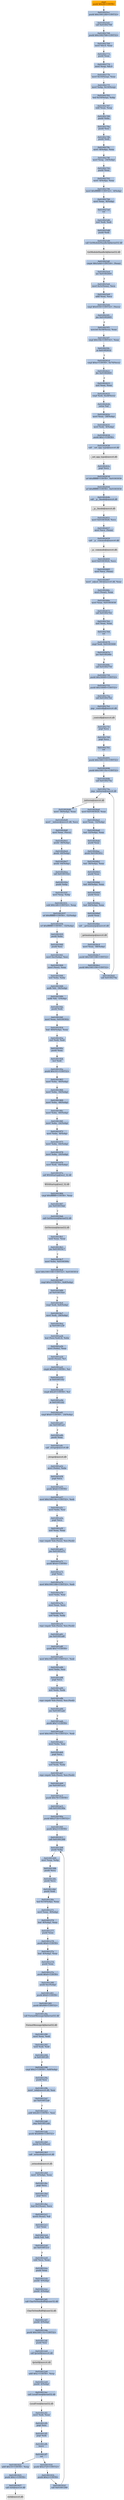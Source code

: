 digraph G {
node[shape=rectangle,style=filled,fillcolor=lightsteelblue,color=lightsteelblue]
bgcolor="transparent"
a0x010025capushl_0x28UINT8[label="start\npushl $0x28<UINT8>",color="lightgrey",fillcolor="orange"];
a0x010025ccpushl_0x1001240UINT32[label="0x010025cc\npushl $0x1001240<UINT32>"];
a0x010025d1call_0x01002768[label="0x010025d1\ncall 0x01002768"];
a0x01002768pushl_0x10027b8UINT32[label="0x01002768\npushl $0x10027b8<UINT32>"];
a0x0100276dmovl_fs_0_eax[label="0x0100276d\nmovl %fs:0, %eax"];
a0x01002773pushl_eax[label="0x01002773\npushl %eax"];
a0x01002774movl_esp_fs_0[label="0x01002774\nmovl %esp, %fs:0"];
a0x0100277bmovl_0x10esp__eax[label="0x0100277b\nmovl 0x10(%esp), %eax"];
a0x0100277fmovl_ebp_0x10esp_[label="0x0100277f\nmovl %ebp, 0x10(%esp)"];
a0x01002783leal_0x10esp__ebp[label="0x01002783\nleal 0x10(%esp), %ebp"];
a0x01002787subl_eax_esp[label="0x01002787\nsubl %eax, %esp"];
a0x01002789pushl_ebx[label="0x01002789\npushl %ebx"];
a0x0100278apushl_esi[label="0x0100278a\npushl %esi"];
a0x0100278bpushl_edi[label="0x0100278b\npushl %edi"];
a0x0100278cmovl__8ebp__eax[label="0x0100278c\nmovl -8(%ebp), %eax"];
a0x0100278fmovl_esp__24ebp_[label="0x0100278f\nmovl %esp, -24(%ebp)"];
a0x01002792pushl_eax[label="0x01002792\npushl %eax"];
a0x01002793movl__4ebp__eax[label="0x01002793\nmovl -4(%ebp), %eax"];
a0x01002796movl_0xffffffffUINT32__4ebp_[label="0x01002796\nmovl $0xffffffff<UINT32>, -4(%ebp)"];
a0x0100279dmovl_eax__8ebp_[label="0x0100279d\nmovl %eax, -8(%ebp)"];
a0x010027a0ret[label="0x010027a0\nret"];
a0x010025d6xorl_edi_edi[label="0x010025d6\nxorl %edi, %edi"];
a0x010025d8pushl_edi[label="0x010025d8\npushl %edi"];
a0x010025d9call_GetModuleHandleA_kernel32_dll[label="0x010025d9\ncall GetModuleHandleA@kernel32.dll"];
GetModuleHandleA_kernel32_dll[label="GetModuleHandleA@kernel32.dll",color="lightgrey",fillcolor="lightgrey"];
a0x010025dfcmpw_0x5a4dUINT16_eax_[label="0x010025df\ncmpw $0x5a4d<UINT16>, (%eax)"];
a0x010025e4jne_0x01002605[label="0x010025e4\njne 0x01002605"];
a0x010025e6movl_0x3ceax__ecx[label="0x010025e6\nmovl 0x3c(%eax), %ecx"];
a0x010025e9addl_eax_ecx[label="0x010025e9\naddl %eax, %ecx"];
a0x010025ebcmpl_0x4550UINT32_ecx_[label="0x010025eb\ncmpl $0x4550<UINT32>, (%ecx)"];
a0x010025f1jne_0x01002605[label="0x010025f1\njne 0x01002605"];
a0x010025f3movzwl_0x18ecx__eax[label="0x010025f3\nmovzwl 0x18(%ecx), %eax"];
a0x010025f7cmpl_0x10bUINT32_eax[label="0x010025f7\ncmpl $0x10b<UINT32>, %eax"];
a0x010025fcje_0x0100261d[label="0x010025fc\nje 0x0100261d"];
a0x0100261dcmpl_0xeUINT8_0x74ecx_[label="0x0100261d\ncmpl $0xe<UINT8>, 0x74(%ecx)"];
a0x01002621jbe_0x01002605[label="0x01002621\njbe 0x01002605"];
a0x01002623xorl_eax_eax[label="0x01002623\nxorl %eax, %eax"];
a0x01002625cmpl_edi_0xe8ecx_[label="0x01002625\ncmpl %edi, 0xe8(%ecx)"];
a0x0100262bsetne_al[label="0x0100262b\nsetne %al"];
a0x0100262emovl_eax__28ebp_[label="0x0100262e\nmovl %eax, -28(%ebp)"];
a0x01002631movl_edi__4ebp_[label="0x01002631\nmovl %edi, -4(%ebp)"];
a0x01002634pushl_0x1UINT8[label="0x01002634\npushl $0x1<UINT8>"];
a0x01002636call___set_app_type_msvcrt_dll[label="0x01002636\ncall __set_app_type@msvcrt.dll"];
a__set_app_type_msvcrt_dll[label="__set_app_type@msvcrt.dll",color="lightgrey",fillcolor="lightgrey"];
a0x0100263cpopl_ecx[label="0x0100263c\npopl %ecx"];
a0x0100263dorl_0xffffffffUINT8_0x01003030[label="0x0100263d\norl $0xffffffff<UINT8>, 0x01003030"];
a0x01002644orl_0xffffffffUINT8_0x01003034[label="0x01002644\norl $0xffffffff<UINT8>, 0x01003034"];
a0x0100264bcall___p__fmode_msvcrt_dll[label="0x0100264b\ncall __p__fmode@msvcrt.dll"];
a__p__fmode_msvcrt_dll[label="__p__fmode@msvcrt.dll",color="lightgrey",fillcolor="lightgrey"];
a0x01002651movl_0x01003028_ecx[label="0x01002651\nmovl 0x01003028, %ecx"];
a0x01002657movl_ecx_eax_[label="0x01002657\nmovl %ecx, (%eax)"];
a0x01002659call___p__commode_msvcrt_dll[label="0x01002659\ncall __p__commode@msvcrt.dll"];
a__p__commode_msvcrt_dll[label="__p__commode@msvcrt.dll",color="lightgrey",fillcolor="lightgrey"];
a0x0100265fmovl_0x01003024_ecx[label="0x0100265f\nmovl 0x01003024, %ecx"];
a0x01002665movl_ecx_eax_[label="0x01002665\nmovl %ecx, (%eax)"];
a0x01002667movl__adjust_fdiv_msvcrt_dll_eax[label="0x01002667\nmovl _adjust_fdiv@msvcrt.dll, %eax"];
a0x0100266cmovl_eax__eax[label="0x0100266c\nmovl (%eax), %eax"];
a0x0100266emovl_eax_0x01003038[label="0x0100266e\nmovl %eax, 0x01003038"];
a0x01002673call_0x01002762[label="0x01002673\ncall 0x01002762"];
a0x01002762xorl_eax_eax[label="0x01002762\nxorl %eax, %eax"];
a0x01002764ret[label="0x01002764\nret"];
a0x01002678cmpl_edi_0x01003008[label="0x01002678\ncmpl %edi, 0x01003008"];
a0x0100267ejne_0x0100268c[label="0x0100267e\njne 0x0100268c"];
a0x0100268ccall_0x01002750[label="0x0100268c\ncall 0x01002750"];
a0x01002750pushl_0x30000UINT32[label="0x01002750\npushl $0x30000<UINT32>"];
a0x01002755pushl_0x10000UINT32[label="0x01002755\npushl $0x10000<UINT32>"];
a0x0100275acall_0x010027b2[label="0x0100275a\ncall 0x010027b2"];
a0x010027b2jmp__controlfp_msvcrt_dll[label="0x010027b2\njmp _controlfp@msvcrt.dll"];
a_controlfp_msvcrt_dll[label="_controlfp@msvcrt.dll",color="lightgrey",fillcolor="lightgrey"];
a0x0100275fpopl_ecx[label="0x0100275f\npopl %ecx"];
a0x01002760popl_ecx[label="0x01002760\npopl %ecx"];
a0x01002761ret[label="0x01002761\nret"];
a0x01002691pushl_0x1001110UINT32[label="0x01002691\npushl $0x1001110<UINT32>"];
a0x01002696pushl_0x100110cUINT32[label="0x01002696\npushl $0x100110c<UINT32>"];
a0x0100269bcall_0x0100274a[label="0x0100269b\ncall 0x0100274a"];
a0x0100274ajmp__initterm_msvcrt_dll[label="0x0100274a\njmp _initterm@msvcrt.dll"];
a_initterm_msvcrt_dll[label="_initterm@msvcrt.dll",color="lightgrey",fillcolor="lightgrey"];
a0x010026a0movl_0x01003020_eax[label="0x010026a0\nmovl 0x01003020, %eax"];
a0x010026a5movl_eax__32ebp_[label="0x010026a5\nmovl %eax, -32(%ebp)"];
a0x010026a8leal__32ebp__eax[label="0x010026a8\nleal -32(%ebp), %eax"];
a0x010026abpushl_eax[label="0x010026ab\npushl %eax"];
a0x010026acpushl_0x0100301c[label="0x010026ac\npushl 0x0100301c"];
a0x010026b2leal__36ebp__eax[label="0x010026b2\nleal -36(%ebp), %eax"];
a0x010026b5pushl_eax[label="0x010026b5\npushl %eax"];
a0x010026b6leal__40ebp__eax[label="0x010026b6\nleal -40(%ebp), %eax"];
a0x010026b9pushl_eax[label="0x010026b9\npushl %eax"];
a0x010026baleal__44ebp__eax[label="0x010026ba\nleal -44(%ebp), %eax"];
a0x010026bdpushl_eax[label="0x010026bd\npushl %eax"];
a0x010026becall___getmainargs_msvcrt_dll[label="0x010026be\ncall __getmainargs@msvcrt.dll"];
a__getmainargs_msvcrt_dll[label="__getmainargs@msvcrt.dll",color="lightgrey",fillcolor="lightgrey"];
a0x010026c4movl_eax__48ebp_[label="0x010026c4\nmovl %eax, -48(%ebp)"];
a0x010026c7pushl_0x1001108UINT32[label="0x010026c7\npushl $0x1001108<UINT32>"];
a0x010026ccpushl_0x1001104UINT32[label="0x010026cc\npushl $0x1001104<UINT32>"];
a0x010026d1call_0x0100274a[label="0x010026d1\ncall 0x0100274a"];
a0x010026d6movl__36ebp__eax[label="0x010026d6\nmovl -36(%ebp), %eax"];
a0x010026d9movl___initenv_msvcrt_dll_ecx[label="0x010026d9\nmovl __initenv@msvcrt.dll, %ecx"];
a0x010026dfmovl_eax_ecx_[label="0x010026df\nmovl %eax, (%ecx)"];
a0x010026e1pushl__36ebp_[label="0x010026e1\npushl -36(%ebp)"];
a0x010026e4pushl__40ebp_[label="0x010026e4\npushl -40(%ebp)"];
a0x010026e7pushl__44ebp_[label="0x010026e7\npushl -44(%ebp)"];
a0x010026eacall_0x0100192e[label="0x010026ea\ncall 0x0100192e"];
a0x0100192epushl_ebp[label="0x0100192e\npushl %ebp"];
a0x0100192fmovl_esp_ebp[label="0x0100192f\nmovl %esp, %ebp"];
a0x01001931subl_0x1d0UINT32_esp[label="0x01001931\nsubl $0x1d0<UINT32>, %esp"];
a0x01001937orl_0xffffffffUINT8__52ebp_[label="0x01001937\norl $0xffffffff<UINT8>, -52(%ebp)"];
a0x0100193borl_0xffffffffUINT8__32ebp_[label="0x0100193b\norl $0xffffffff<UINT8>, -32(%ebp)"];
a0x0100193fpushl_ebx[label="0x0100193f\npushl %ebx"];
a0x01001940pushl_esi[label="0x01001940\npushl %esi"];
a0x01001941movl_0xcebp__esi[label="0x01001941\nmovl 0xc(%ebp), %esi"];
a0x01001944movl_esi__eax[label="0x01001944\nmovl (%esi), %eax"];
a0x01001946xorl_ebx_ebx[label="0x01001946\nxorl %ebx, %ebx"];
a0x01001948andb_bl__36ebp_[label="0x01001948\nandb %bl, -36(%ebp)"];
a0x0100194bandb_bl__1ebp_[label="0x0100194b\nandb %bl, -1(%ebp)"];
a0x0100194epushl_edi[label="0x0100194e\npushl %edi"];
a0x0100194fmovl_eax_0x0100302c[label="0x0100194f\nmovl %eax, 0x0100302c"];
a0x01001954leal__464ebp__eax[label="0x01001954\nleal -464(%ebp), %eax"];
a0x0100195axorl_edi_edi[label="0x0100195a\nxorl %edi, %edi"];
a0x0100195cpushl_eax[label="0x0100195c\npushl %eax"];
a0x0100195dincl_edi[label="0x0100195d\nincl %edi"];
a0x0100195epushl_0x101UINT32[label="0x0100195e\npushl $0x101<UINT32>"];
a0x01001963movl_ebx__40ebp_[label="0x01001963\nmovl %ebx, -40(%ebp)"];
a0x01001966movl_ebx__56ebp_[label="0x01001966\nmovl %ebx, -56(%ebp)"];
a0x01001969movl_ebx__48ebp_[label="0x01001969\nmovl %ebx, -48(%ebp)"];
a0x0100196cmovl_ebx__60ebp_[label="0x0100196c\nmovl %ebx, -60(%ebp)"];
a0x0100196fmovl_ebx__24ebp_[label="0x0100196f\nmovl %ebx, -24(%ebp)"];
a0x01001972movl_ebx__8ebp_[label="0x01001972\nmovl %ebx, -8(%ebp)"];
a0x01001975movl_ebx__64ebp_[label="0x01001975\nmovl %ebx, -64(%ebp)"];
a0x01001978movl_ebx__20ebp_[label="0x01001978\nmovl %ebx, -20(%ebp)"];
a0x0100197bmovl_edi__44ebp_[label="0x0100197b\nmovl %edi, -44(%ebp)"];
a0x0100197ecall_WSAStartup_ws2_32_dll[label="0x0100197e\ncall WSAStartup@ws2_32.dll"];
WSAStartup_ws2_32_dll[label="WSAStartup@ws2_32.dll",color="lightgrey",fillcolor="lightgrey"];
a0x01001984cmpl_0xffffffffUINT8_eax[label="0x01001984\ncmpl $0xffffffff<UINT8>, %eax"];
a0x01001987jne_0x010019ab[label="0x01001987\njne 0x010019ab"];
a0x010019abcall_GetVersion_kernel32_dll[label="0x010019ab\ncall GetVersion@kernel32.dll"];
GetVersion_kernel32_dll[label="GetVersion@kernel32.dll",color="lightgrey",fillcolor="lightgrey"];
a0x010019b1testl_eax_eax[label="0x010019b1\ntestl %eax, %eax"];
a0x010019b3jns_0x010019c7[label="0x010019b3\njns 0x010019c7"];
a0x010019c7movl_ebx_0x0100300c[label="0x010019c7\nmovl %ebx, 0x0100300c"];
a0x010019cdmovl_0x1001198UINT32_0x01003014[label="0x010019cd\nmovl $0x1001198<UINT32>, 0x01003014"];
a0x010019d7cmpl_0x2UINT8_0x8ebp_[label="0x010019d7\ncmpl $0x2<UINT8>, 0x8(%ebp)"];
a0x010019dbjnl_0x010019e4[label="0x010019db\njnl 0x010019e4"];
a0x010019e4cmpl_edi_0x8ebp_[label="0x010019e4\ncmpl %edi, 0x8(%ebp)"];
a0x010019e7movl_edi__28ebp_[label="0x010019e7\nmovl %edi, -28(%ebp)"];
a0x010019eajg_0x01001a28[label="0x010019ea\njg 0x01001a28"];
a0x01001a28leal_esiedi4__ebx[label="0x01001a28\nleal (%esi,%edi,4), %ebx"];
a0x01001a2bmovl_ebx__eax[label="0x01001a2b\nmovl (%ebx), %eax"];
a0x01001a2dmovb_eax__cl[label="0x01001a2d\nmovb (%eax), %cl"];
a0x01001a2fcmpb_0x2dUINT8_cl[label="0x01001a2f\ncmpb $0x2d<UINT8>, %cl"];
a0x01001a32je_0x01001cb2[label="0x01001a32\nje 0x01001cb2"];
a0x01001a38cmpb_0x2fUINT8_cl[label="0x01001a38\ncmpb $0x2f<UINT8>, %cl"];
a0x01001a3bje_0x01001cb2[label="0x01001a3b\nje 0x01001cb2"];
a0x01001a41cmpl_0x0UINT8__24ebp_[label="0x01001a41\ncmpl $0x0<UINT8>, -24(%ebp)"];
a0x01001a45jne_0x01001acf[label="0x01001a45\njne 0x01001acf"];
a0x01001a4bpushl_eax[label="0x01001a4b\npushl %eax"];
a0x01001a4ccall__strupr_msvcrt_dll[label="0x01001a4c\ncall _strupr@msvcrt.dll"];
a_strupr_msvcrt_dll[label="_strupr@msvcrt.dll",color="lightgrey",fillcolor="lightgrey"];
a0x01001a52movl_ebx__ebx[label="0x01001a52\nmovl (%ebx), %ebx"];
a0x01001a54popl_ecx[label="0x01001a54\npopl %ecx"];
a0x01001a55pushl_0x6UINT8[label="0x01001a55\npushl $0x6<UINT8>"];
a0x01001a57movl_0x100118cUINT32_edi[label="0x01001a57\nmovl $0x100118c<UINT32>, %edi"];
a0x01001a5cmovl_ebx_esi[label="0x01001a5c\nmovl %ebx, %esi"];
a0x01001a5epopl_ecx[label="0x01001a5e\npopl %ecx"];
a0x01001a5fxorl_eax_eax[label="0x01001a5f\nxorl %eax, %eax"];
a0x01001a61repz_cmpsb_ds_esi__es_edi_[label="0x01001a61\nrepz cmpsb %ds:(%esi), %es:(%edi)"];
a0x01001a63jne_0x01001a71[label="0x01001a63\njne 0x01001a71"];
a0x01001a71pushl_0x4UINT8[label="0x01001a71\npushl $0x4<UINT8>"];
a0x01001a73popl_eax[label="0x01001a73\npopl %eax"];
a0x01001a74movl_0x1001188UINT32_edi[label="0x01001a74\nmovl $0x1001188<UINT32>, %edi"];
a0x01001a79movl_ebx_esi[label="0x01001a79\nmovl %ebx, %esi"];
a0x01001a7bmovl_eax_ecx[label="0x01001a7b\nmovl %eax, %ecx"];
a0x01001a7dxorl_edx_edx[label="0x01001a7d\nxorl %edx, %edx"];
a0x01001a7frepz_cmpsb_ds_esi__es_edi_[label="0x01001a7f\nrepz cmpsb %ds:(%esi), %es:(%edi)"];
a0x01001a81jne_0x01001a8f[label="0x01001a81\njne 0x01001a8f"];
a0x01001a8fpushl_0x7UINT8[label="0x01001a8f\npushl $0x7<UINT8>"];
a0x01001a91movl_0x1001180UINT32_edi[label="0x01001a91\nmovl $0x1001180<UINT32>, %edi"];
a0x01001a96movl_ebx_esi[label="0x01001a96\nmovl %ebx, %esi"];
a0x01001a98popl_ecx[label="0x01001a98\npopl %ecx"];
a0x01001a99xorl_edx_edx[label="0x01001a99\nxorl %edx, %edx"];
a0x01001a9brepz_cmpsb_ds_esi__es_edi_[label="0x01001a9b\nrepz cmpsb %ds:(%esi), %es:(%edi)"];
a0x01001a9djne_0x01001aab[label="0x01001a9d\njne 0x01001aab"];
a0x01001aabpushl_0x7UINT8[label="0x01001aab\npushl $0x7<UINT8>"];
a0x01001aadmovl_0x1001178UINT32_edi[label="0x01001aad\nmovl $0x1001178<UINT32>, %edi"];
a0x01001ab2movl_ebx_esi[label="0x01001ab2\nmovl %ebx, %esi"];
a0x01001ab4popl_ecx[label="0x01001ab4\npopl %ecx"];
a0x01001ab5xorl_edx_edx[label="0x01001ab5\nxorl %edx, %edx"];
a0x01001ab7repz_cmpsb_ds_esi__es_edi_[label="0x01001ab7\nrepz cmpsb %ds:(%esi), %es:(%edi)"];
a0x01001ab9jne_0x01001ac3[label="0x01001ab9\njne 0x01001ac3"];
a0x01001ac3pushl_0x78UINT8[label="0x01001ac3\npushl $0x78<UINT8>"];
a0x01001ac5call_0x0100190a[label="0x01001ac5\ncall 0x0100190a"];
a0x0100190apushl_0x272bUINT32[label="0x0100190a\npushl $0x272b<UINT32>"];
a0x0100190fpushl_0x2UINT8[label="0x0100190f\npushl $0x2<UINT8>"];
a0x01001911call_0x01001268[label="0x01001911\ncall 0x01001268"];
a0x01001268pushl_ebp[label="0x01001268\npushl %ebp"];
a0x01001269movl_esp_ebp[label="0x01001269\nmovl %esp, %ebp"];
a0x0100126bpushl_ecx[label="0x0100126b\npushl %ecx"];
a0x0100126cpushl_ecx[label="0x0100126c\npushl %ecx"];
a0x0100126dpushl_edi[label="0x0100126d\npushl %edi"];
a0x0100126eleal_0x10ebp__eax[label="0x0100126e\nleal 0x10(%ebp), %eax"];
a0x01001271movl_eax__8ebp_[label="0x01001271\nmovl %eax, -8(%ebp)"];
a0x01001274leal__8ebp__eax[label="0x01001274\nleal -8(%ebp), %eax"];
a0x01001277pushl_eax[label="0x01001277\npushl %eax"];
a0x01001278pushl_0x0UINT8[label="0x01001278\npushl $0x0<UINT8>"];
a0x0100127aleal__4ebp__eax[label="0x0100127a\nleal -4(%ebp), %eax"];
a0x0100127dpushl_eax[label="0x0100127d\npushl %eax"];
a0x0100127epushl_0x0UINT8[label="0x0100127e\npushl $0x0<UINT8>"];
a0x01001280pushl_0xcebp_[label="0x01001280\npushl 0xc(%ebp)"];
a0x01001283pushl_0x0UINT8[label="0x01001283\npushl $0x0<UINT8>"];
a0x01001285pushl_0x900UINT32[label="0x01001285\npushl $0x900<UINT32>"];
a0x0100128acall_FormatMessageA_kernel32_dll[label="0x0100128a\ncall FormatMessageA@kernel32.dll"];
FormatMessageA_kernel32_dll[label="FormatMessageA@kernel32.dll",color="lightgrey",fillcolor="lightgrey"];
a0x01001290movl_eax_edi[label="0x01001290\nmovl %eax, %edi"];
a0x01001292testl_edi_edi[label="0x01001292\ntestl %edi, %edi"];
a0x01001294je_0x010012f5[label="0x01001294\nje 0x010012f5"];
a0x01001296cmpl_0x2UINT8_0x8ebp_[label="0x01001296\ncmpl $0x2<UINT8>, 0x8(%ebp)"];
a0x0100129apushl_esi[label="0x0100129a\npushl %esi"];
a0x0100129bmovl__iob_msvcrt_dll_esi[label="0x0100129b\nmovl _iob@msvcrt.dll, %esi"];
a0x010012a1jne_0x010012a8[label="0x010012a1\njne 0x010012a8"];
a0x010012a3addl_0x40UINT8_esi[label="0x010012a3\naddl $0x40<UINT8>, %esi"];
a0x010012a6jmp_0x010012ab[label="0x010012a6\njmp 0x010012ab"];
a0x010012abpushl_0x8000UINT32[label="0x010012ab\npushl $0x8000<UINT32>"];
a0x010012b0pushl_0x10esi_[label="0x010012b0\npushl 0x10(%esi)"];
a0x010012b3call__setmode_msvcrt_dll[label="0x010012b3\ncall _setmode@msvcrt.dll"];
a_setmode_msvcrt_dll[label="_setmode@msvcrt.dll",color="lightgrey",fillcolor="lightgrey"];
a0x010012b9movl__4ebp__eax[label="0x010012b9\nmovl -4(%ebp), %eax"];
a0x010012bcpopl_ecx[label="0x010012bc\npopl %ecx"];
a0x010012bdpopl_ecx[label="0x010012bd\npopl %ecx"];
a0x010012beleal_0x1eax__ecx[label="0x010012be\nleal 0x1(%eax), %ecx"];
a0x010012c1movb_eax__dl[label="0x010012c1\nmovb (%eax), %dl"];
a0x010012c3incl_eax[label="0x010012c3\nincl %eax"];
a0x010012c4testb_dl_dl[label="0x010012c4\ntestb %dl, %dl"];
a0x010012c6jne_0x010012c1[label="0x010012c6\njne 0x010012c1"];
a0x010012c8subl_ecx_eax[label="0x010012c8\nsubl %ecx, %eax"];
a0x010012capushl_eax[label="0x010012ca\npushl %eax"];
a0x010012cbpushl__4ebp_[label="0x010012cb\npushl -4(%ebp)"];
a0x010012cepushl__4ebp_[label="0x010012ce\npushl -4(%ebp)"];
a0x010012d1call_CharToOemBuffA_user32_dll[label="0x010012d1\ncall CharToOemBuffA@user32.dll"];
CharToOemBuffA_user32_dll[label="CharToOemBuffA@user32.dll",color="lightgrey",fillcolor="lightgrey"];
a0x010012d7pushl__4ebp_[label="0x010012d7\npushl -4(%ebp)"];
a0x010012dapushl_0x100113cUINT32[label="0x010012da\npushl $0x100113c<UINT32>"];
a0x010012dfpushl_esi[label="0x010012df\npushl %esi"];
a0x010012e0call_fprintf_msvcrt_dll[label="0x010012e0\ncall fprintf@msvcrt.dll"];
fprintf_msvcrt_dll[label="fprintf@msvcrt.dll",color="lightgrey",fillcolor="lightgrey"];
a0x010012e6addl_0xcUINT8_esp[label="0x010012e6\naddl $0xc<UINT8>, %esp"];
a0x010012e9pushl__4ebp_[label="0x010012e9\npushl -4(%ebp)"];
a0x010012eccall_LocalFree_kernel32_dll[label="0x010012ec\ncall LocalFree@kernel32.dll"];
LocalFree_kernel32_dll[label="LocalFree@kernel32.dll",color="lightgrey",fillcolor="lightgrey"];
a0x010012f2movl_edi_eax[label="0x010012f2\nmovl %edi, %eax"];
a0x010012f4popl_esi[label="0x010012f4\npopl %esi"];
a0x010012f5popl_edi[label="0x010012f5\npopl %edi"];
a0x010012f6leave_[label="0x010012f6\nleave "];
a0x010012f7ret[label="0x010012f7\nret"];
a0x01001916pushl_0x272fUINT32[label="0x01001916\npushl $0x272f<UINT32>"];
a0x0100191bpushl_0x2UINT8[label="0x0100191b\npushl $0x2<UINT8>"];
a0x0100191dcall_0x01001268[label="0x0100191d\ncall 0x01001268"];
a0x01001922addl_0x10UINT8_esp[label="0x01001922\naddl $0x10<UINT8>, %esp"];
a0x01001925pushl_0x1UINT8[label="0x01001925\npushl $0x1<UINT8>"];
a0x01001927call_exit_msvcrt_dll[label="0x01001927\ncall exit@msvcrt.dll"];
exit_msvcrt_dll[label="exit@msvcrt.dll",color="lightgrey",fillcolor="lightgrey"];
a0x010025capushl_0x28UINT8 -> a0x010025ccpushl_0x1001240UINT32 [color="#000000"];
a0x010025ccpushl_0x1001240UINT32 -> a0x010025d1call_0x01002768 [color="#000000"];
a0x010025d1call_0x01002768 -> a0x01002768pushl_0x10027b8UINT32 [color="#000000"];
a0x01002768pushl_0x10027b8UINT32 -> a0x0100276dmovl_fs_0_eax [color="#000000"];
a0x0100276dmovl_fs_0_eax -> a0x01002773pushl_eax [color="#000000"];
a0x01002773pushl_eax -> a0x01002774movl_esp_fs_0 [color="#000000"];
a0x01002774movl_esp_fs_0 -> a0x0100277bmovl_0x10esp__eax [color="#000000"];
a0x0100277bmovl_0x10esp__eax -> a0x0100277fmovl_ebp_0x10esp_ [color="#000000"];
a0x0100277fmovl_ebp_0x10esp_ -> a0x01002783leal_0x10esp__ebp [color="#000000"];
a0x01002783leal_0x10esp__ebp -> a0x01002787subl_eax_esp [color="#000000"];
a0x01002787subl_eax_esp -> a0x01002789pushl_ebx [color="#000000"];
a0x01002789pushl_ebx -> a0x0100278apushl_esi [color="#000000"];
a0x0100278apushl_esi -> a0x0100278bpushl_edi [color="#000000"];
a0x0100278bpushl_edi -> a0x0100278cmovl__8ebp__eax [color="#000000"];
a0x0100278cmovl__8ebp__eax -> a0x0100278fmovl_esp__24ebp_ [color="#000000"];
a0x0100278fmovl_esp__24ebp_ -> a0x01002792pushl_eax [color="#000000"];
a0x01002792pushl_eax -> a0x01002793movl__4ebp__eax [color="#000000"];
a0x01002793movl__4ebp__eax -> a0x01002796movl_0xffffffffUINT32__4ebp_ [color="#000000"];
a0x01002796movl_0xffffffffUINT32__4ebp_ -> a0x0100279dmovl_eax__8ebp_ [color="#000000"];
a0x0100279dmovl_eax__8ebp_ -> a0x010027a0ret [color="#000000"];
a0x010027a0ret -> a0x010025d6xorl_edi_edi [color="#000000"];
a0x010025d6xorl_edi_edi -> a0x010025d8pushl_edi [color="#000000"];
a0x010025d8pushl_edi -> a0x010025d9call_GetModuleHandleA_kernel32_dll [color="#000000"];
a0x010025d9call_GetModuleHandleA_kernel32_dll -> GetModuleHandleA_kernel32_dll [color="#000000"];
GetModuleHandleA_kernel32_dll -> a0x010025dfcmpw_0x5a4dUINT16_eax_ [color="#000000"];
a0x010025dfcmpw_0x5a4dUINT16_eax_ -> a0x010025e4jne_0x01002605 [color="#000000"];
a0x010025e4jne_0x01002605 -> a0x010025e6movl_0x3ceax__ecx [color="#000000",label="F"];
a0x010025e6movl_0x3ceax__ecx -> a0x010025e9addl_eax_ecx [color="#000000"];
a0x010025e9addl_eax_ecx -> a0x010025ebcmpl_0x4550UINT32_ecx_ [color="#000000"];
a0x010025ebcmpl_0x4550UINT32_ecx_ -> a0x010025f1jne_0x01002605 [color="#000000"];
a0x010025f1jne_0x01002605 -> a0x010025f3movzwl_0x18ecx__eax [color="#000000",label="F"];
a0x010025f3movzwl_0x18ecx__eax -> a0x010025f7cmpl_0x10bUINT32_eax [color="#000000"];
a0x010025f7cmpl_0x10bUINT32_eax -> a0x010025fcje_0x0100261d [color="#000000"];
a0x010025fcje_0x0100261d -> a0x0100261dcmpl_0xeUINT8_0x74ecx_ [color="#000000",label="T"];
a0x0100261dcmpl_0xeUINT8_0x74ecx_ -> a0x01002621jbe_0x01002605 [color="#000000"];
a0x01002621jbe_0x01002605 -> a0x01002623xorl_eax_eax [color="#000000",label="F"];
a0x01002623xorl_eax_eax -> a0x01002625cmpl_edi_0xe8ecx_ [color="#000000"];
a0x01002625cmpl_edi_0xe8ecx_ -> a0x0100262bsetne_al [color="#000000"];
a0x0100262bsetne_al -> a0x0100262emovl_eax__28ebp_ [color="#000000"];
a0x0100262emovl_eax__28ebp_ -> a0x01002631movl_edi__4ebp_ [color="#000000"];
a0x01002631movl_edi__4ebp_ -> a0x01002634pushl_0x1UINT8 [color="#000000"];
a0x01002634pushl_0x1UINT8 -> a0x01002636call___set_app_type_msvcrt_dll [color="#000000"];
a0x01002636call___set_app_type_msvcrt_dll -> a__set_app_type_msvcrt_dll [color="#000000"];
a__set_app_type_msvcrt_dll -> a0x0100263cpopl_ecx [color="#000000"];
a0x0100263cpopl_ecx -> a0x0100263dorl_0xffffffffUINT8_0x01003030 [color="#000000"];
a0x0100263dorl_0xffffffffUINT8_0x01003030 -> a0x01002644orl_0xffffffffUINT8_0x01003034 [color="#000000"];
a0x01002644orl_0xffffffffUINT8_0x01003034 -> a0x0100264bcall___p__fmode_msvcrt_dll [color="#000000"];
a0x0100264bcall___p__fmode_msvcrt_dll -> a__p__fmode_msvcrt_dll [color="#000000"];
a__p__fmode_msvcrt_dll -> a0x01002651movl_0x01003028_ecx [color="#000000"];
a0x01002651movl_0x01003028_ecx -> a0x01002657movl_ecx_eax_ [color="#000000"];
a0x01002657movl_ecx_eax_ -> a0x01002659call___p__commode_msvcrt_dll [color="#000000"];
a0x01002659call___p__commode_msvcrt_dll -> a__p__commode_msvcrt_dll [color="#000000"];
a__p__commode_msvcrt_dll -> a0x0100265fmovl_0x01003024_ecx [color="#000000"];
a0x0100265fmovl_0x01003024_ecx -> a0x01002665movl_ecx_eax_ [color="#000000"];
a0x01002665movl_ecx_eax_ -> a0x01002667movl__adjust_fdiv_msvcrt_dll_eax [color="#000000"];
a0x01002667movl__adjust_fdiv_msvcrt_dll_eax -> a0x0100266cmovl_eax__eax [color="#000000"];
a0x0100266cmovl_eax__eax -> a0x0100266emovl_eax_0x01003038 [color="#000000"];
a0x0100266emovl_eax_0x01003038 -> a0x01002673call_0x01002762 [color="#000000"];
a0x01002673call_0x01002762 -> a0x01002762xorl_eax_eax [color="#000000"];
a0x01002762xorl_eax_eax -> a0x01002764ret [color="#000000"];
a0x01002764ret -> a0x01002678cmpl_edi_0x01003008 [color="#000000"];
a0x01002678cmpl_edi_0x01003008 -> a0x0100267ejne_0x0100268c [color="#000000"];
a0x0100267ejne_0x0100268c -> a0x0100268ccall_0x01002750 [color="#000000",label="T"];
a0x0100268ccall_0x01002750 -> a0x01002750pushl_0x30000UINT32 [color="#000000"];
a0x01002750pushl_0x30000UINT32 -> a0x01002755pushl_0x10000UINT32 [color="#000000"];
a0x01002755pushl_0x10000UINT32 -> a0x0100275acall_0x010027b2 [color="#000000"];
a0x0100275acall_0x010027b2 -> a0x010027b2jmp__controlfp_msvcrt_dll [color="#000000"];
a0x010027b2jmp__controlfp_msvcrt_dll -> a_controlfp_msvcrt_dll [color="#000000"];
a_controlfp_msvcrt_dll -> a0x0100275fpopl_ecx [color="#000000"];
a0x0100275fpopl_ecx -> a0x01002760popl_ecx [color="#000000"];
a0x01002760popl_ecx -> a0x01002761ret [color="#000000"];
a0x01002761ret -> a0x01002691pushl_0x1001110UINT32 [color="#000000"];
a0x01002691pushl_0x1001110UINT32 -> a0x01002696pushl_0x100110cUINT32 [color="#000000"];
a0x01002696pushl_0x100110cUINT32 -> a0x0100269bcall_0x0100274a [color="#000000"];
a0x0100269bcall_0x0100274a -> a0x0100274ajmp__initterm_msvcrt_dll [color="#000000"];
a0x0100274ajmp__initterm_msvcrt_dll -> a_initterm_msvcrt_dll [color="#000000"];
a_initterm_msvcrt_dll -> a0x010026a0movl_0x01003020_eax [color="#000000"];
a0x010026a0movl_0x01003020_eax -> a0x010026a5movl_eax__32ebp_ [color="#000000"];
a0x010026a5movl_eax__32ebp_ -> a0x010026a8leal__32ebp__eax [color="#000000"];
a0x010026a8leal__32ebp__eax -> a0x010026abpushl_eax [color="#000000"];
a0x010026abpushl_eax -> a0x010026acpushl_0x0100301c [color="#000000"];
a0x010026acpushl_0x0100301c -> a0x010026b2leal__36ebp__eax [color="#000000"];
a0x010026b2leal__36ebp__eax -> a0x010026b5pushl_eax [color="#000000"];
a0x010026b5pushl_eax -> a0x010026b6leal__40ebp__eax [color="#000000"];
a0x010026b6leal__40ebp__eax -> a0x010026b9pushl_eax [color="#000000"];
a0x010026b9pushl_eax -> a0x010026baleal__44ebp__eax [color="#000000"];
a0x010026baleal__44ebp__eax -> a0x010026bdpushl_eax [color="#000000"];
a0x010026bdpushl_eax -> a0x010026becall___getmainargs_msvcrt_dll [color="#000000"];
a0x010026becall___getmainargs_msvcrt_dll -> a__getmainargs_msvcrt_dll [color="#000000"];
a__getmainargs_msvcrt_dll -> a0x010026c4movl_eax__48ebp_ [color="#000000"];
a0x010026c4movl_eax__48ebp_ -> a0x010026c7pushl_0x1001108UINT32 [color="#000000"];
a0x010026c7pushl_0x1001108UINT32 -> a0x010026ccpushl_0x1001104UINT32 [color="#000000"];
a0x010026ccpushl_0x1001104UINT32 -> a0x010026d1call_0x0100274a [color="#000000"];
a0x010026d1call_0x0100274a -> a0x0100274ajmp__initterm_msvcrt_dll [color="#000000"];
a_initterm_msvcrt_dll -> a0x010026d6movl__36ebp__eax [color="#000000"];
a0x010026d6movl__36ebp__eax -> a0x010026d9movl___initenv_msvcrt_dll_ecx [color="#000000"];
a0x010026d9movl___initenv_msvcrt_dll_ecx -> a0x010026dfmovl_eax_ecx_ [color="#000000"];
a0x010026dfmovl_eax_ecx_ -> a0x010026e1pushl__36ebp_ [color="#000000"];
a0x010026e1pushl__36ebp_ -> a0x010026e4pushl__40ebp_ [color="#000000"];
a0x010026e4pushl__40ebp_ -> a0x010026e7pushl__44ebp_ [color="#000000"];
a0x010026e7pushl__44ebp_ -> a0x010026eacall_0x0100192e [color="#000000"];
a0x010026eacall_0x0100192e -> a0x0100192epushl_ebp [color="#000000"];
a0x0100192epushl_ebp -> a0x0100192fmovl_esp_ebp [color="#000000"];
a0x0100192fmovl_esp_ebp -> a0x01001931subl_0x1d0UINT32_esp [color="#000000"];
a0x01001931subl_0x1d0UINT32_esp -> a0x01001937orl_0xffffffffUINT8__52ebp_ [color="#000000"];
a0x01001937orl_0xffffffffUINT8__52ebp_ -> a0x0100193borl_0xffffffffUINT8__32ebp_ [color="#000000"];
a0x0100193borl_0xffffffffUINT8__32ebp_ -> a0x0100193fpushl_ebx [color="#000000"];
a0x0100193fpushl_ebx -> a0x01001940pushl_esi [color="#000000"];
a0x01001940pushl_esi -> a0x01001941movl_0xcebp__esi [color="#000000"];
a0x01001941movl_0xcebp__esi -> a0x01001944movl_esi__eax [color="#000000"];
a0x01001944movl_esi__eax -> a0x01001946xorl_ebx_ebx [color="#000000"];
a0x01001946xorl_ebx_ebx -> a0x01001948andb_bl__36ebp_ [color="#000000"];
a0x01001948andb_bl__36ebp_ -> a0x0100194bandb_bl__1ebp_ [color="#000000"];
a0x0100194bandb_bl__1ebp_ -> a0x0100194epushl_edi [color="#000000"];
a0x0100194epushl_edi -> a0x0100194fmovl_eax_0x0100302c [color="#000000"];
a0x0100194fmovl_eax_0x0100302c -> a0x01001954leal__464ebp__eax [color="#000000"];
a0x01001954leal__464ebp__eax -> a0x0100195axorl_edi_edi [color="#000000"];
a0x0100195axorl_edi_edi -> a0x0100195cpushl_eax [color="#000000"];
a0x0100195cpushl_eax -> a0x0100195dincl_edi [color="#000000"];
a0x0100195dincl_edi -> a0x0100195epushl_0x101UINT32 [color="#000000"];
a0x0100195epushl_0x101UINT32 -> a0x01001963movl_ebx__40ebp_ [color="#000000"];
a0x01001963movl_ebx__40ebp_ -> a0x01001966movl_ebx__56ebp_ [color="#000000"];
a0x01001966movl_ebx__56ebp_ -> a0x01001969movl_ebx__48ebp_ [color="#000000"];
a0x01001969movl_ebx__48ebp_ -> a0x0100196cmovl_ebx__60ebp_ [color="#000000"];
a0x0100196cmovl_ebx__60ebp_ -> a0x0100196fmovl_ebx__24ebp_ [color="#000000"];
a0x0100196fmovl_ebx__24ebp_ -> a0x01001972movl_ebx__8ebp_ [color="#000000"];
a0x01001972movl_ebx__8ebp_ -> a0x01001975movl_ebx__64ebp_ [color="#000000"];
a0x01001975movl_ebx__64ebp_ -> a0x01001978movl_ebx__20ebp_ [color="#000000"];
a0x01001978movl_ebx__20ebp_ -> a0x0100197bmovl_edi__44ebp_ [color="#000000"];
a0x0100197bmovl_edi__44ebp_ -> a0x0100197ecall_WSAStartup_ws2_32_dll [color="#000000"];
a0x0100197ecall_WSAStartup_ws2_32_dll -> WSAStartup_ws2_32_dll [color="#000000"];
WSAStartup_ws2_32_dll -> a0x01001984cmpl_0xffffffffUINT8_eax [color="#000000"];
a0x01001984cmpl_0xffffffffUINT8_eax -> a0x01001987jne_0x010019ab [color="#000000"];
a0x01001987jne_0x010019ab -> a0x010019abcall_GetVersion_kernel32_dll [color="#000000",label="T"];
a0x010019abcall_GetVersion_kernel32_dll -> GetVersion_kernel32_dll [color="#000000"];
GetVersion_kernel32_dll -> a0x010019b1testl_eax_eax [color="#000000"];
a0x010019b1testl_eax_eax -> a0x010019b3jns_0x010019c7 [color="#000000"];
a0x010019b3jns_0x010019c7 -> a0x010019c7movl_ebx_0x0100300c [color="#000000",label="T"];
a0x010019c7movl_ebx_0x0100300c -> a0x010019cdmovl_0x1001198UINT32_0x01003014 [color="#000000"];
a0x010019cdmovl_0x1001198UINT32_0x01003014 -> a0x010019d7cmpl_0x2UINT8_0x8ebp_ [color="#000000"];
a0x010019d7cmpl_0x2UINT8_0x8ebp_ -> a0x010019dbjnl_0x010019e4 [color="#000000"];
a0x010019dbjnl_0x010019e4 -> a0x010019e4cmpl_edi_0x8ebp_ [color="#000000",label="T"];
a0x010019e4cmpl_edi_0x8ebp_ -> a0x010019e7movl_edi__28ebp_ [color="#000000"];
a0x010019e7movl_edi__28ebp_ -> a0x010019eajg_0x01001a28 [color="#000000"];
a0x010019eajg_0x01001a28 -> a0x01001a28leal_esiedi4__ebx [color="#000000",label="T"];
a0x01001a28leal_esiedi4__ebx -> a0x01001a2bmovl_ebx__eax [color="#000000"];
a0x01001a2bmovl_ebx__eax -> a0x01001a2dmovb_eax__cl [color="#000000"];
a0x01001a2dmovb_eax__cl -> a0x01001a2fcmpb_0x2dUINT8_cl [color="#000000"];
a0x01001a2fcmpb_0x2dUINT8_cl -> a0x01001a32je_0x01001cb2 [color="#000000"];
a0x01001a32je_0x01001cb2 -> a0x01001a38cmpb_0x2fUINT8_cl [color="#000000",label="F"];
a0x01001a38cmpb_0x2fUINT8_cl -> a0x01001a3bje_0x01001cb2 [color="#000000"];
a0x01001a3bje_0x01001cb2 -> a0x01001a41cmpl_0x0UINT8__24ebp_ [color="#000000",label="F"];
a0x01001a41cmpl_0x0UINT8__24ebp_ -> a0x01001a45jne_0x01001acf [color="#000000"];
a0x01001a45jne_0x01001acf -> a0x01001a4bpushl_eax [color="#000000",label="F"];
a0x01001a4bpushl_eax -> a0x01001a4ccall__strupr_msvcrt_dll [color="#000000"];
a0x01001a4ccall__strupr_msvcrt_dll -> a_strupr_msvcrt_dll [color="#000000"];
a_strupr_msvcrt_dll -> a0x01001a52movl_ebx__ebx [color="#000000"];
a0x01001a52movl_ebx__ebx -> a0x01001a54popl_ecx [color="#000000"];
a0x01001a54popl_ecx -> a0x01001a55pushl_0x6UINT8 [color="#000000"];
a0x01001a55pushl_0x6UINT8 -> a0x01001a57movl_0x100118cUINT32_edi [color="#000000"];
a0x01001a57movl_0x100118cUINT32_edi -> a0x01001a5cmovl_ebx_esi [color="#000000"];
a0x01001a5cmovl_ebx_esi -> a0x01001a5epopl_ecx [color="#000000"];
a0x01001a5epopl_ecx -> a0x01001a5fxorl_eax_eax [color="#000000"];
a0x01001a5fxorl_eax_eax -> a0x01001a61repz_cmpsb_ds_esi__es_edi_ [color="#000000"];
a0x01001a61repz_cmpsb_ds_esi__es_edi_ -> a0x01001a63jne_0x01001a71 [color="#000000"];
a0x01001a63jne_0x01001a71 -> a0x01001a71pushl_0x4UINT8 [color="#000000",label="T"];
a0x01001a71pushl_0x4UINT8 -> a0x01001a73popl_eax [color="#000000"];
a0x01001a73popl_eax -> a0x01001a74movl_0x1001188UINT32_edi [color="#000000"];
a0x01001a74movl_0x1001188UINT32_edi -> a0x01001a79movl_ebx_esi [color="#000000"];
a0x01001a79movl_ebx_esi -> a0x01001a7bmovl_eax_ecx [color="#000000"];
a0x01001a7bmovl_eax_ecx -> a0x01001a7dxorl_edx_edx [color="#000000"];
a0x01001a7dxorl_edx_edx -> a0x01001a7frepz_cmpsb_ds_esi__es_edi_ [color="#000000"];
a0x01001a7frepz_cmpsb_ds_esi__es_edi_ -> a0x01001a81jne_0x01001a8f [color="#000000"];
a0x01001a81jne_0x01001a8f -> a0x01001a8fpushl_0x7UINT8 [color="#000000",label="T"];
a0x01001a8fpushl_0x7UINT8 -> a0x01001a91movl_0x1001180UINT32_edi [color="#000000"];
a0x01001a91movl_0x1001180UINT32_edi -> a0x01001a96movl_ebx_esi [color="#000000"];
a0x01001a96movl_ebx_esi -> a0x01001a98popl_ecx [color="#000000"];
a0x01001a98popl_ecx -> a0x01001a99xorl_edx_edx [color="#000000"];
a0x01001a99xorl_edx_edx -> a0x01001a9brepz_cmpsb_ds_esi__es_edi_ [color="#000000"];
a0x01001a9brepz_cmpsb_ds_esi__es_edi_ -> a0x01001a9djne_0x01001aab [color="#000000"];
a0x01001a9djne_0x01001aab -> a0x01001aabpushl_0x7UINT8 [color="#000000",label="T"];
a0x01001aabpushl_0x7UINT8 -> a0x01001aadmovl_0x1001178UINT32_edi [color="#000000"];
a0x01001aadmovl_0x1001178UINT32_edi -> a0x01001ab2movl_ebx_esi [color="#000000"];
a0x01001ab2movl_ebx_esi -> a0x01001ab4popl_ecx [color="#000000"];
a0x01001ab4popl_ecx -> a0x01001ab5xorl_edx_edx [color="#000000"];
a0x01001ab5xorl_edx_edx -> a0x01001ab7repz_cmpsb_ds_esi__es_edi_ [color="#000000"];
a0x01001ab7repz_cmpsb_ds_esi__es_edi_ -> a0x01001ab9jne_0x01001ac3 [color="#000000"];
a0x01001ab9jne_0x01001ac3 -> a0x01001ac3pushl_0x78UINT8 [color="#000000",label="T"];
a0x01001ac3pushl_0x78UINT8 -> a0x01001ac5call_0x0100190a [color="#000000"];
a0x01001ac5call_0x0100190a -> a0x0100190apushl_0x272bUINT32 [color="#000000"];
a0x0100190apushl_0x272bUINT32 -> a0x0100190fpushl_0x2UINT8 [color="#000000"];
a0x0100190fpushl_0x2UINT8 -> a0x01001911call_0x01001268 [color="#000000"];
a0x01001911call_0x01001268 -> a0x01001268pushl_ebp [color="#000000"];
a0x01001268pushl_ebp -> a0x01001269movl_esp_ebp [color="#000000"];
a0x01001269movl_esp_ebp -> a0x0100126bpushl_ecx [color="#000000"];
a0x0100126bpushl_ecx -> a0x0100126cpushl_ecx [color="#000000"];
a0x0100126cpushl_ecx -> a0x0100126dpushl_edi [color="#000000"];
a0x0100126dpushl_edi -> a0x0100126eleal_0x10ebp__eax [color="#000000"];
a0x0100126eleal_0x10ebp__eax -> a0x01001271movl_eax__8ebp_ [color="#000000"];
a0x01001271movl_eax__8ebp_ -> a0x01001274leal__8ebp__eax [color="#000000"];
a0x01001274leal__8ebp__eax -> a0x01001277pushl_eax [color="#000000"];
a0x01001277pushl_eax -> a0x01001278pushl_0x0UINT8 [color="#000000"];
a0x01001278pushl_0x0UINT8 -> a0x0100127aleal__4ebp__eax [color="#000000"];
a0x0100127aleal__4ebp__eax -> a0x0100127dpushl_eax [color="#000000"];
a0x0100127dpushl_eax -> a0x0100127epushl_0x0UINT8 [color="#000000"];
a0x0100127epushl_0x0UINT8 -> a0x01001280pushl_0xcebp_ [color="#000000"];
a0x01001280pushl_0xcebp_ -> a0x01001283pushl_0x0UINT8 [color="#000000"];
a0x01001283pushl_0x0UINT8 -> a0x01001285pushl_0x900UINT32 [color="#000000"];
a0x01001285pushl_0x900UINT32 -> a0x0100128acall_FormatMessageA_kernel32_dll [color="#000000"];
a0x0100128acall_FormatMessageA_kernel32_dll -> FormatMessageA_kernel32_dll [color="#000000"];
FormatMessageA_kernel32_dll -> a0x01001290movl_eax_edi [color="#000000"];
a0x01001290movl_eax_edi -> a0x01001292testl_edi_edi [color="#000000"];
a0x01001292testl_edi_edi -> a0x01001294je_0x010012f5 [color="#000000"];
a0x01001294je_0x010012f5 -> a0x01001296cmpl_0x2UINT8_0x8ebp_ [color="#000000",label="F"];
a0x01001296cmpl_0x2UINT8_0x8ebp_ -> a0x0100129apushl_esi [color="#000000"];
a0x0100129apushl_esi -> a0x0100129bmovl__iob_msvcrt_dll_esi [color="#000000"];
a0x0100129bmovl__iob_msvcrt_dll_esi -> a0x010012a1jne_0x010012a8 [color="#000000"];
a0x010012a1jne_0x010012a8 -> a0x010012a3addl_0x40UINT8_esi [color="#000000",label="F"];
a0x010012a3addl_0x40UINT8_esi -> a0x010012a6jmp_0x010012ab [color="#000000"];
a0x010012a6jmp_0x010012ab -> a0x010012abpushl_0x8000UINT32 [color="#000000"];
a0x010012abpushl_0x8000UINT32 -> a0x010012b0pushl_0x10esi_ [color="#000000"];
a0x010012b0pushl_0x10esi_ -> a0x010012b3call__setmode_msvcrt_dll [color="#000000"];
a0x010012b3call__setmode_msvcrt_dll -> a_setmode_msvcrt_dll [color="#000000"];
a_setmode_msvcrt_dll -> a0x010012b9movl__4ebp__eax [color="#000000"];
a0x010012b9movl__4ebp__eax -> a0x010012bcpopl_ecx [color="#000000"];
a0x010012bcpopl_ecx -> a0x010012bdpopl_ecx [color="#000000"];
a0x010012bdpopl_ecx -> a0x010012beleal_0x1eax__ecx [color="#000000"];
a0x010012beleal_0x1eax__ecx -> a0x010012c1movb_eax__dl [color="#000000"];
a0x010012c1movb_eax__dl -> a0x010012c3incl_eax [color="#000000"];
a0x010012c3incl_eax -> a0x010012c4testb_dl_dl [color="#000000"];
a0x010012c4testb_dl_dl -> a0x010012c6jne_0x010012c1 [color="#000000"];
a0x010012c6jne_0x010012c1 -> a0x010012c8subl_ecx_eax [color="#000000",label="F"];
a0x010012c8subl_ecx_eax -> a0x010012capushl_eax [color="#000000"];
a0x010012capushl_eax -> a0x010012cbpushl__4ebp_ [color="#000000"];
a0x010012cbpushl__4ebp_ -> a0x010012cepushl__4ebp_ [color="#000000"];
a0x010012cepushl__4ebp_ -> a0x010012d1call_CharToOemBuffA_user32_dll [color="#000000"];
a0x010012d1call_CharToOemBuffA_user32_dll -> CharToOemBuffA_user32_dll [color="#000000"];
CharToOemBuffA_user32_dll -> a0x010012d7pushl__4ebp_ [color="#000000"];
a0x010012d7pushl__4ebp_ -> a0x010012dapushl_0x100113cUINT32 [color="#000000"];
a0x010012dapushl_0x100113cUINT32 -> a0x010012dfpushl_esi [color="#000000"];
a0x010012dfpushl_esi -> a0x010012e0call_fprintf_msvcrt_dll [color="#000000"];
a0x010012e0call_fprintf_msvcrt_dll -> fprintf_msvcrt_dll [color="#000000"];
fprintf_msvcrt_dll -> a0x010012e6addl_0xcUINT8_esp [color="#000000"];
a0x010012e6addl_0xcUINT8_esp -> a0x010012e9pushl__4ebp_ [color="#000000"];
a0x010012e9pushl__4ebp_ -> a0x010012eccall_LocalFree_kernel32_dll [color="#000000"];
a0x010012eccall_LocalFree_kernel32_dll -> LocalFree_kernel32_dll [color="#000000"];
LocalFree_kernel32_dll -> a0x010012f2movl_edi_eax [color="#000000"];
a0x010012f2movl_edi_eax -> a0x010012f4popl_esi [color="#000000"];
a0x010012f4popl_esi -> a0x010012f5popl_edi [color="#000000"];
a0x010012f5popl_edi -> a0x010012f6leave_ [color="#000000"];
a0x010012f6leave_ -> a0x010012f7ret [color="#000000"];
a0x010012f7ret -> a0x01001916pushl_0x272fUINT32 [color="#000000"];
a0x01001916pushl_0x272fUINT32 -> a0x0100191bpushl_0x2UINT8 [color="#000000"];
a0x0100191bpushl_0x2UINT8 -> a0x0100191dcall_0x01001268 [color="#000000"];
a0x0100191dcall_0x01001268 -> a0x01001268pushl_ebp [color="#000000"];
a0x010012f7ret -> a0x01001922addl_0x10UINT8_esp [color="#000000"];
a0x01001922addl_0x10UINT8_esp -> a0x01001925pushl_0x1UINT8 [color="#000000"];
a0x01001925pushl_0x1UINT8 -> a0x01001927call_exit_msvcrt_dll [color="#000000"];
a0x01001927call_exit_msvcrt_dll -> exit_msvcrt_dll [color="#000000"];
}

